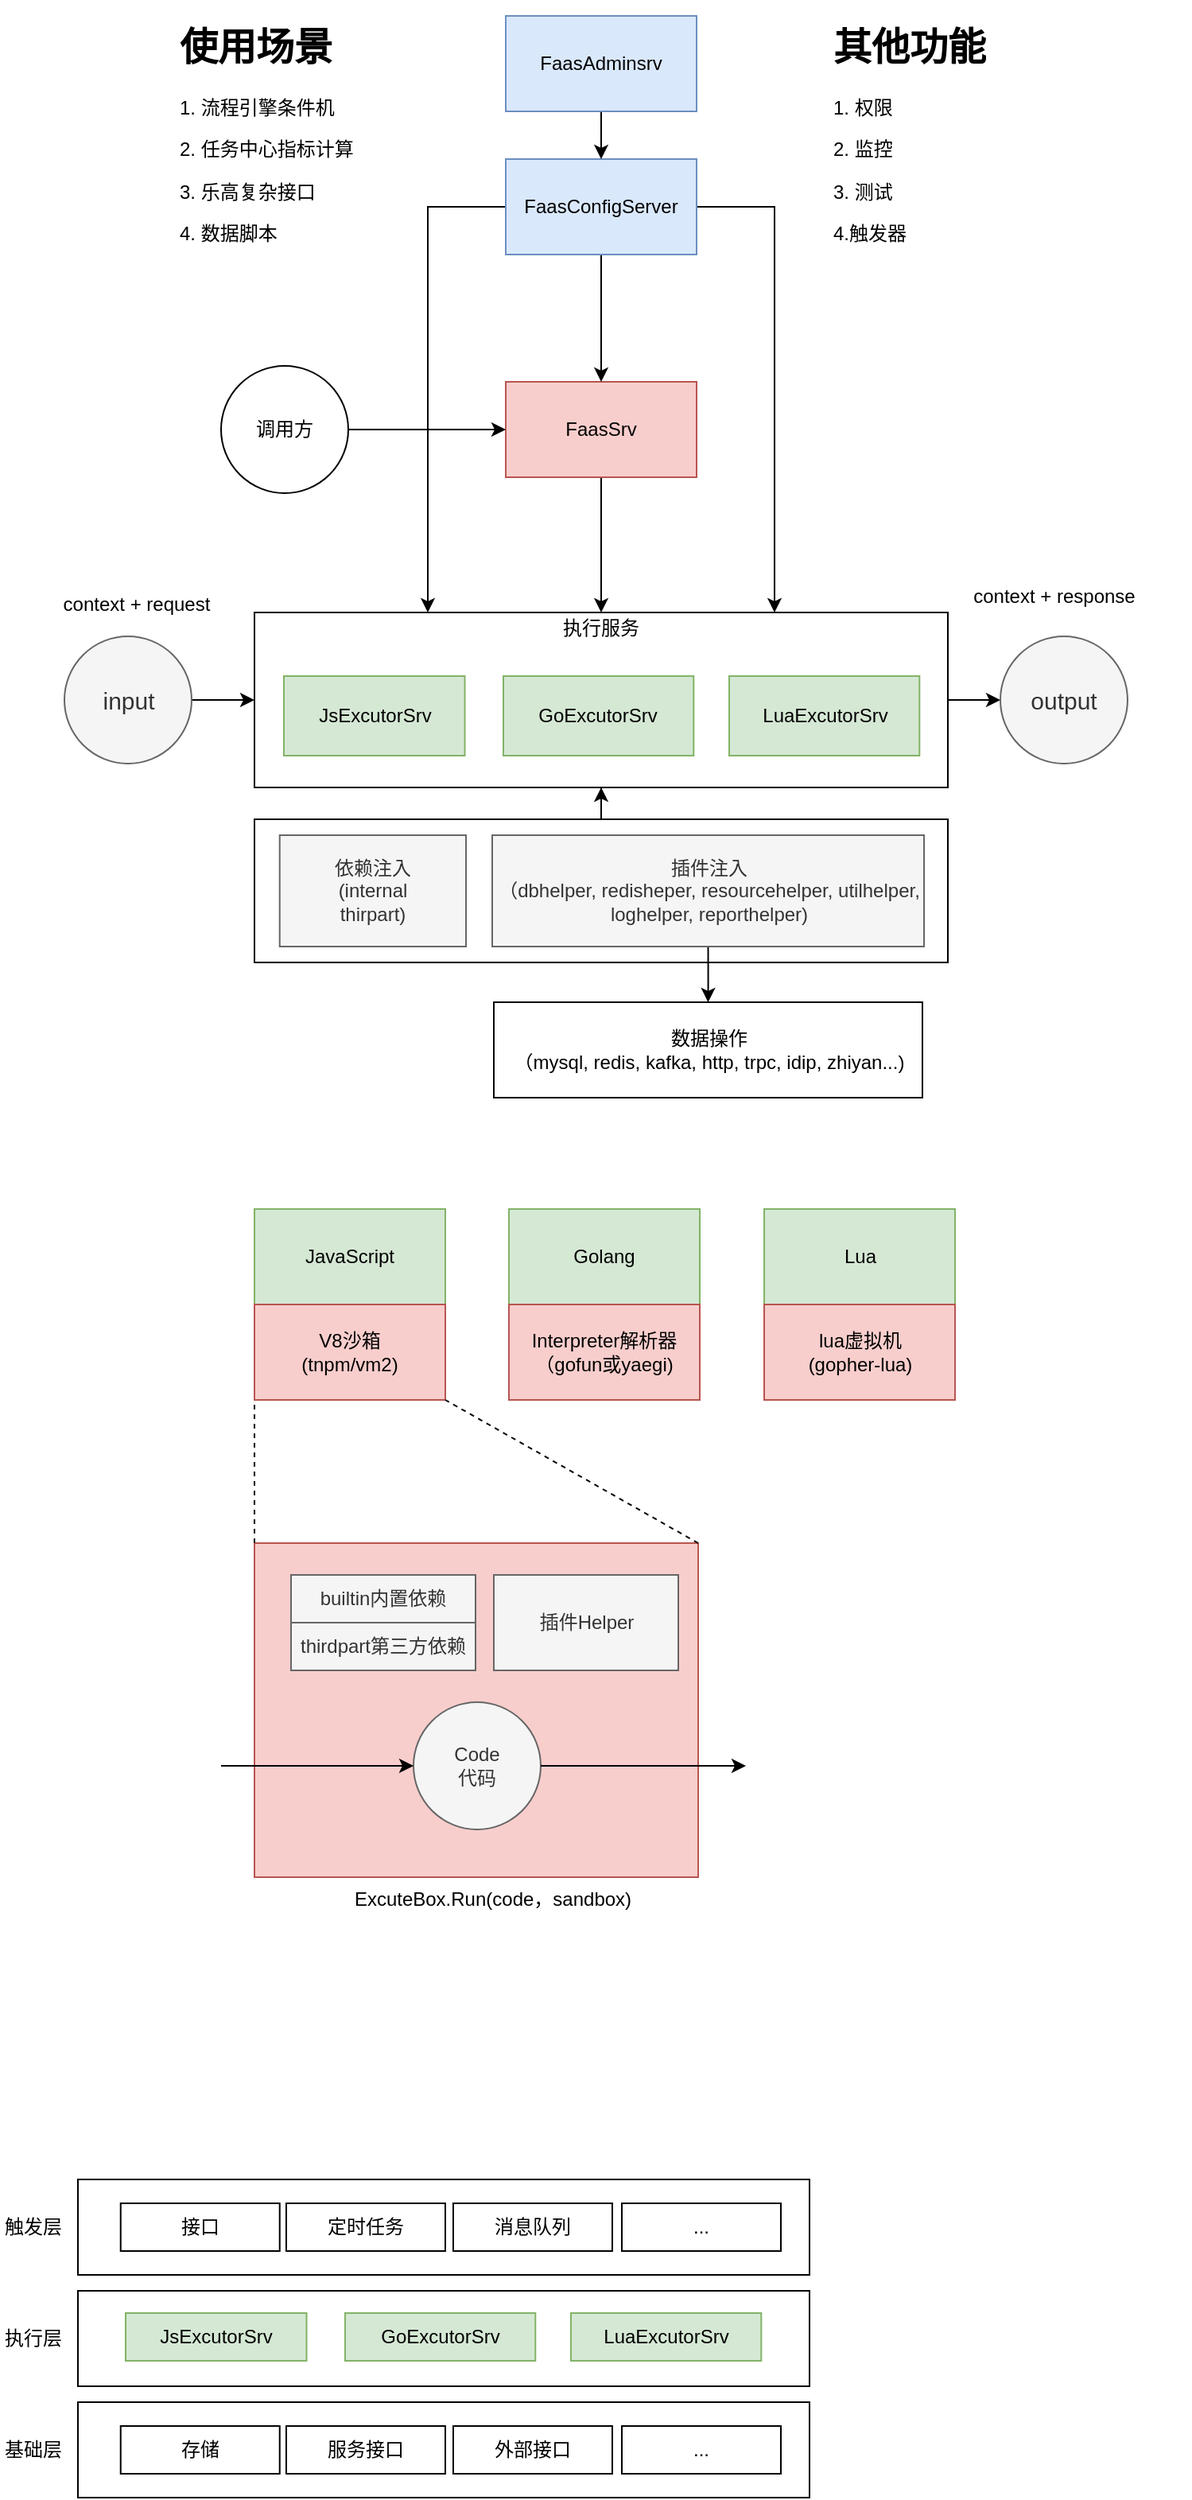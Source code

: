 <mxfile version="14.4.8" type="github">
  <diagram id="OLWQJMdd0GZBQvJl7Ah5" name="第 1 页">
    <mxGraphModel dx="946" dy="646" grid="1" gridSize="10" guides="1" tooltips="1" connect="1" arrows="1" fold="1" page="1" pageScale="1" pageWidth="827" pageHeight="1169" math="0" shadow="0">
      <root>
        <mxCell id="0" />
        <mxCell id="1" parent="0" />
        <mxCell id="CMRHBEQEcgiSeav-4flf-11" style="edgeStyle=orthogonalEdgeStyle;rounded=0;orthogonalLoop=1;jettySize=auto;html=1;exitX=1;exitY=0.5;exitDx=0;exitDy=0;" parent="1" source="CMRHBEQEcgiSeav-4flf-7" target="UxoHD04tg5Q-O8OyDqUi-3" edge="1">
          <mxGeometry relative="1" as="geometry" />
        </mxCell>
        <mxCell id="CMRHBEQEcgiSeav-4flf-7" value="" style="rounded=0;whiteSpace=wrap;html=1;" parent="1" vertex="1">
          <mxGeometry x="391" y="935" width="436" height="110" as="geometry" />
        </mxCell>
        <mxCell id="CMRHBEQEcgiSeav-4flf-8" style="edgeStyle=orthogonalEdgeStyle;rounded=0;orthogonalLoop=1;jettySize=auto;html=1;exitX=0.5;exitY=0;exitDx=0;exitDy=0;" parent="1" source="CMRHBEQEcgiSeav-4flf-6" target="CMRHBEQEcgiSeav-4flf-7" edge="1">
          <mxGeometry relative="1" as="geometry" />
        </mxCell>
        <mxCell id="CMRHBEQEcgiSeav-4flf-6" value="" style="rounded=0;whiteSpace=wrap;html=1;" parent="1" vertex="1">
          <mxGeometry x="391" y="1065" width="436" height="90" as="geometry" />
        </mxCell>
        <mxCell id="CMRHBEQEcgiSeav-4flf-10" style="edgeStyle=orthogonalEdgeStyle;rounded=0;orthogonalLoop=1;jettySize=auto;html=1;exitX=1;exitY=0.5;exitDx=0;exitDy=0;" parent="1" source="UxoHD04tg5Q-O8OyDqUi-2" target="CMRHBEQEcgiSeav-4flf-7" edge="1">
          <mxGeometry relative="1" as="geometry" />
        </mxCell>
        <mxCell id="UxoHD04tg5Q-O8OyDqUi-2" value="input" style="ellipse;whiteSpace=wrap;html=1;aspect=fixed;fontSize=15;fillColor=#f5f5f5;strokeColor=#666666;fontColor=#333333;" parent="1" vertex="1">
          <mxGeometry x="271.5" y="950" width="80" height="80" as="geometry" />
        </mxCell>
        <mxCell id="UxoHD04tg5Q-O8OyDqUi-3" value="output" style="ellipse;whiteSpace=wrap;html=1;aspect=fixed;fontSize=15;fillColor=#f5f5f5;strokeColor=#666666;fontColor=#333333;" parent="1" vertex="1">
          <mxGeometry x="860" y="950" width="80" height="80" as="geometry" />
        </mxCell>
        <mxCell id="UxoHD04tg5Q-O8OyDqUi-17" value="context + request" style="text;html=1;strokeColor=none;fillColor=none;align=center;verticalAlign=middle;whiteSpace=wrap;rounded=0;fontSize=12;" parent="1" vertex="1">
          <mxGeometry x="231.5" y="920" width="170" height="20" as="geometry" />
        </mxCell>
        <mxCell id="UxoHD04tg5Q-O8OyDqUi-18" value="context + response" style="text;html=1;strokeColor=none;fillColor=none;align=center;verticalAlign=middle;whiteSpace=wrap;rounded=0;fontSize=12;" parent="1" vertex="1">
          <mxGeometry x="809.15" y="915" width="170" height="20" as="geometry" />
        </mxCell>
        <mxCell id="CMRHBEQEcgiSeav-4flf-12" style="edgeStyle=orthogonalEdgeStyle;rounded=0;orthogonalLoop=1;jettySize=auto;html=1;exitX=0.5;exitY=1;exitDx=0;exitDy=0;entryX=0.5;entryY=0;entryDx=0;entryDy=0;" parent="1" source="UxoHD04tg5Q-O8OyDqUi-20" target="CMRHBEQEcgiSeav-4flf-9" edge="1">
          <mxGeometry relative="1" as="geometry" />
        </mxCell>
        <mxCell id="UxoHD04tg5Q-O8OyDqUi-20" value="FaasSrv" style="rounded=0;whiteSpace=wrap;html=1;fontSize=12;fillColor=#f8cecc;strokeColor=#b85450;" parent="1" vertex="1">
          <mxGeometry x="549" y="790" width="120" height="60" as="geometry" />
        </mxCell>
        <mxCell id="CMRHBEQEcgiSeav-4flf-15" style="edgeStyle=orthogonalEdgeStyle;rounded=0;orthogonalLoop=1;jettySize=auto;html=1;exitX=0.5;exitY=1;exitDx=0;exitDy=0;" parent="1" source="UxoHD04tg5Q-O8OyDqUi-21" target="UxoHD04tg5Q-O8OyDqUi-20" edge="1">
          <mxGeometry relative="1" as="geometry" />
        </mxCell>
        <mxCell id="CMRHBEQEcgiSeav-4flf-16" style="edgeStyle=orthogonalEdgeStyle;rounded=0;orthogonalLoop=1;jettySize=auto;html=1;exitX=1;exitY=0.5;exitDx=0;exitDy=0;entryX=0.75;entryY=0;entryDx=0;entryDy=0;" parent="1" source="UxoHD04tg5Q-O8OyDqUi-21" target="CMRHBEQEcgiSeav-4flf-7" edge="1">
          <mxGeometry relative="1" as="geometry" />
        </mxCell>
        <mxCell id="CMRHBEQEcgiSeav-4flf-17" style="edgeStyle=orthogonalEdgeStyle;rounded=0;orthogonalLoop=1;jettySize=auto;html=1;exitX=0;exitY=0.5;exitDx=0;exitDy=0;entryX=0.25;entryY=0;entryDx=0;entryDy=0;" parent="1" source="UxoHD04tg5Q-O8OyDqUi-21" target="CMRHBEQEcgiSeav-4flf-7" edge="1">
          <mxGeometry relative="1" as="geometry">
            <Array as="points">
              <mxPoint x="500" y="680" />
            </Array>
          </mxGeometry>
        </mxCell>
        <mxCell id="UxoHD04tg5Q-O8OyDqUi-21" value="FaasConfigServer" style="rounded=0;whiteSpace=wrap;html=1;fontSize=12;fillColor=#dae8fc;strokeColor=#6c8ebf;" parent="1" vertex="1">
          <mxGeometry x="549" y="650" width="120" height="60" as="geometry" />
        </mxCell>
        <mxCell id="CMRHBEQEcgiSeav-4flf-3" value="依赖注入&lt;br&gt;(internal&lt;br&gt;thirpart)" style="rounded=0;whiteSpace=wrap;html=1;fontSize=12;fillColor=#f5f5f5;strokeColor=#666666;fontColor=#333333;" parent="1" vertex="1">
          <mxGeometry x="406.87" y="1075" width="117.13" height="70" as="geometry" />
        </mxCell>
        <mxCell id="CMRHBEQEcgiSeav-4flf-23" style="edgeStyle=orthogonalEdgeStyle;rounded=0;orthogonalLoop=1;jettySize=auto;html=1;exitX=0.5;exitY=1;exitDx=0;exitDy=0;" parent="1" source="CMRHBEQEcgiSeav-4flf-4" target="CMRHBEQEcgiSeav-4flf-22" edge="1">
          <mxGeometry relative="1" as="geometry" />
        </mxCell>
        <mxCell id="CMRHBEQEcgiSeav-4flf-4" value="插件注入&lt;br&gt;（dbhelper, redisheper, resourcehelper, utilhelper, loghelper, reporthelper)" style="rounded=0;whiteSpace=wrap;html=1;fontSize=12;fillColor=#f5f5f5;strokeColor=#666666;fontColor=#333333;" parent="1" vertex="1">
          <mxGeometry x="540.5" y="1075" width="271.5" height="70" as="geometry" />
        </mxCell>
        <mxCell id="UxoHD04tg5Q-O8OyDqUi-5" value="JsExcutorSrv" style="rounded=0;whiteSpace=wrap;html=1;fillColor=#d5e8d4;strokeColor=#82b366;" parent="1" vertex="1">
          <mxGeometry x="409.5" y="975" width="113.763" height="50" as="geometry" />
        </mxCell>
        <mxCell id="CMRHBEQEcgiSeav-4flf-1" value="GoExcutorSrv" style="rounded=0;whiteSpace=wrap;html=1;fillColor=#d5e8d4;strokeColor=#82b366;" parent="1" vertex="1">
          <mxGeometry x="547.498" y="975" width="119.648" height="50" as="geometry" />
        </mxCell>
        <mxCell id="CMRHBEQEcgiSeav-4flf-2" value="LuaExcutorSrv" style="rounded=0;whiteSpace=wrap;html=1;fillColor=#d5e8d4;strokeColor=#82b366;" parent="1" vertex="1">
          <mxGeometry x="689.502" y="975" width="119.648" height="50" as="geometry" />
        </mxCell>
        <mxCell id="CMRHBEQEcgiSeav-4flf-9" value="执行服务" style="text;html=1;strokeColor=none;fillColor=none;align=center;verticalAlign=middle;whiteSpace=wrap;rounded=0;" parent="1" vertex="1">
          <mxGeometry x="584" y="935" width="50" height="20" as="geometry" />
        </mxCell>
        <mxCell id="CMRHBEQEcgiSeav-4flf-19" style="edgeStyle=orthogonalEdgeStyle;rounded=0;orthogonalLoop=1;jettySize=auto;html=1;exitX=0.5;exitY=1;exitDx=0;exitDy=0;" parent="1" source="CMRHBEQEcgiSeav-4flf-18" target="UxoHD04tg5Q-O8OyDqUi-21" edge="1">
          <mxGeometry relative="1" as="geometry" />
        </mxCell>
        <mxCell id="CMRHBEQEcgiSeav-4flf-18" value="FaasAdminsrv" style="rounded=0;whiteSpace=wrap;html=1;fontSize=12;fillColor=#dae8fc;strokeColor=#6c8ebf;" parent="1" vertex="1">
          <mxGeometry x="549" y="560" width="120" height="60" as="geometry" />
        </mxCell>
        <mxCell id="CMRHBEQEcgiSeav-4flf-21" style="edgeStyle=orthogonalEdgeStyle;rounded=0;orthogonalLoop=1;jettySize=auto;html=1;exitX=1;exitY=0.5;exitDx=0;exitDy=0;" parent="1" source="CMRHBEQEcgiSeav-4flf-20" target="UxoHD04tg5Q-O8OyDqUi-20" edge="1">
          <mxGeometry relative="1" as="geometry" />
        </mxCell>
        <mxCell id="CMRHBEQEcgiSeav-4flf-20" value="调用方" style="ellipse;whiteSpace=wrap;html=1;aspect=fixed;" parent="1" vertex="1">
          <mxGeometry x="370" y="780" width="80" height="80" as="geometry" />
        </mxCell>
        <mxCell id="CMRHBEQEcgiSeav-4flf-22" value="数据操作&lt;br&gt;（mysql, redis, kafka, http, trpc, idip, zhiyan...)" style="rounded=0;whiteSpace=wrap;html=1;" parent="1" vertex="1">
          <mxGeometry x="541.5" y="1180" width="269.5" height="60" as="geometry" />
        </mxCell>
        <mxCell id="pfZ5TkLtPLS2MDY2k81m-2" value="JavaScript" style="rounded=0;whiteSpace=wrap;html=1;fillColor=#d5e8d4;strokeColor=#82b366;" parent="1" vertex="1">
          <mxGeometry x="391" y="1310" width="120" height="60" as="geometry" />
        </mxCell>
        <mxCell id="pfZ5TkLtPLS2MDY2k81m-4" value="Golang" style="rounded=0;whiteSpace=wrap;html=1;fillColor=#d5e8d4;strokeColor=#82b366;" parent="1" vertex="1">
          <mxGeometry x="551" y="1310" width="120" height="60" as="geometry" />
        </mxCell>
        <mxCell id="pfZ5TkLtPLS2MDY2k81m-6" value="Lua" style="rounded=0;whiteSpace=wrap;html=1;fillColor=#d5e8d4;strokeColor=#82b366;" parent="1" vertex="1">
          <mxGeometry x="711.5" y="1310" width="120" height="60" as="geometry" />
        </mxCell>
        <mxCell id="pfZ5TkLtPLS2MDY2k81m-7" value="" style="group" parent="1" vertex="1" connectable="0">
          <mxGeometry x="391" y="1370" width="440.5" height="60" as="geometry" />
        </mxCell>
        <mxCell id="pfZ5TkLtPLS2MDY2k81m-1" value="V8沙箱&lt;br&gt;(tnpm/vm2)" style="rounded=0;whiteSpace=wrap;html=1;fillColor=#f8cecc;strokeColor=#b85450;" parent="pfZ5TkLtPLS2MDY2k81m-7" vertex="1">
          <mxGeometry width="120" height="60" as="geometry" />
        </mxCell>
        <mxCell id="pfZ5TkLtPLS2MDY2k81m-3" value="Interpreter解析器&lt;br&gt;（gofun或yaegi)" style="rounded=0;whiteSpace=wrap;html=1;fillColor=#f8cecc;strokeColor=#b85450;" parent="pfZ5TkLtPLS2MDY2k81m-7" vertex="1">
          <mxGeometry x="160" width="120" height="60" as="geometry" />
        </mxCell>
        <mxCell id="pfZ5TkLtPLS2MDY2k81m-5" value="lua虚拟机&lt;br&gt;(gopher-lua)" style="rounded=0;whiteSpace=wrap;html=1;fillColor=#f8cecc;strokeColor=#b85450;" parent="pfZ5TkLtPLS2MDY2k81m-7" vertex="1">
          <mxGeometry x="320.5" width="120" height="60" as="geometry" />
        </mxCell>
        <mxCell id="pfZ5TkLtPLS2MDY2k81m-9" value="&lt;h1&gt;其他功能&lt;/h1&gt;&lt;p&gt;1. 权限&lt;/p&gt;&lt;p&gt;2. 监控&lt;/p&gt;&lt;p&gt;3. 测试&lt;/p&gt;&lt;p&gt;4.触发器&lt;/p&gt;" style="text;html=1;strokeColor=none;fillColor=none;spacing=5;spacingTop=-20;whiteSpace=wrap;overflow=hidden;rounded=0;" parent="1" vertex="1">
          <mxGeometry x="750" y="560" width="190" height="150" as="geometry" />
        </mxCell>
        <mxCell id="pfZ5TkLtPLS2MDY2k81m-10" value="&lt;h1&gt;使用场景&lt;/h1&gt;&lt;p&gt;1. 流程引擎条件机&lt;/p&gt;&lt;p&gt;2. 任务中心指标计算&lt;/p&gt;&lt;p&gt;3. 乐高复杂接口&lt;/p&gt;&lt;p&gt;4. 数据脚本&lt;/p&gt;" style="text;html=1;strokeColor=none;fillColor=none;spacing=5;spacingTop=-20;whiteSpace=wrap;overflow=hidden;rounded=0;" parent="1" vertex="1">
          <mxGeometry x="339" y="560" width="149" height="150" as="geometry" />
        </mxCell>
        <mxCell id="pfZ5TkLtPLS2MDY2k81m-12" value="" style="rounded=0;whiteSpace=wrap;html=1;fillColor=#f8cecc;strokeColor=#b85450;" parent="1" vertex="1">
          <mxGeometry x="391" y="1520" width="279" height="210" as="geometry" />
        </mxCell>
        <mxCell id="pfZ5TkLtPLS2MDY2k81m-14" value="ExcuteBox.Run(code，sandbox)" style="text;html=1;strokeColor=none;fillColor=none;align=center;verticalAlign=middle;whiteSpace=wrap;rounded=0;" parent="1" vertex="1">
          <mxGeometry x="450" y="1734" width="182" height="20" as="geometry" />
        </mxCell>
        <mxCell id="pfZ5TkLtPLS2MDY2k81m-15" value="builtin内置依赖" style="rounded=0;whiteSpace=wrap;html=1;fillColor=#f5f5f5;strokeColor=#666666;fontColor=#333333;" parent="1" vertex="1">
          <mxGeometry x="414" y="1540" width="116" height="30" as="geometry" />
        </mxCell>
        <mxCell id="pfZ5TkLtPLS2MDY2k81m-18" value="thirdpart第三方依赖" style="rounded=0;whiteSpace=wrap;html=1;fillColor=#f5f5f5;strokeColor=#666666;fontColor=#333333;" parent="1" vertex="1">
          <mxGeometry x="414" y="1570" width="116" height="30" as="geometry" />
        </mxCell>
        <mxCell id="pfZ5TkLtPLS2MDY2k81m-19" value="插件Helper" style="rounded=0;whiteSpace=wrap;html=1;fillColor=#f5f5f5;strokeColor=#666666;fontColor=#333333;" parent="1" vertex="1">
          <mxGeometry x="541.5" y="1540" width="116" height="60" as="geometry" />
        </mxCell>
        <mxCell id="pfZ5TkLtPLS2MDY2k81m-20" value="Code&lt;br&gt;代码" style="ellipse;whiteSpace=wrap;html=1;aspect=fixed;fillColor=#f5f5f5;strokeColor=#666666;fontColor=#333333;" parent="1" vertex="1">
          <mxGeometry x="491" y="1620" width="80" height="80" as="geometry" />
        </mxCell>
        <mxCell id="pfZ5TkLtPLS2MDY2k81m-21" value="" style="endArrow=classic;html=1;entryX=0;entryY=0.5;entryDx=0;entryDy=0;" parent="1" target="pfZ5TkLtPLS2MDY2k81m-20" edge="1">
          <mxGeometry width="50" height="50" relative="1" as="geometry">
            <mxPoint x="370" y="1660" as="sourcePoint" />
            <mxPoint x="370" y="1650" as="targetPoint" />
          </mxGeometry>
        </mxCell>
        <mxCell id="pfZ5TkLtPLS2MDY2k81m-22" value="" style="endArrow=classic;html=1;exitX=1;exitY=0.5;exitDx=0;exitDy=0;" parent="1" source="pfZ5TkLtPLS2MDY2k81m-20" edge="1">
          <mxGeometry width="50" height="50" relative="1" as="geometry">
            <mxPoint x="680" y="1690" as="sourcePoint" />
            <mxPoint x="700" y="1660" as="targetPoint" />
          </mxGeometry>
        </mxCell>
        <mxCell id="pfZ5TkLtPLS2MDY2k81m-25" value="" style="endArrow=none;dashed=1;html=1;entryX=0;entryY=1;entryDx=0;entryDy=0;exitX=0;exitY=0;exitDx=0;exitDy=0;" parent="1" source="pfZ5TkLtPLS2MDY2k81m-12" target="pfZ5TkLtPLS2MDY2k81m-1" edge="1">
          <mxGeometry width="50" height="50" relative="1" as="geometry">
            <mxPoint x="330" y="1510" as="sourcePoint" />
            <mxPoint x="380" y="1460" as="targetPoint" />
          </mxGeometry>
        </mxCell>
        <mxCell id="pfZ5TkLtPLS2MDY2k81m-26" value="" style="endArrow=none;dashed=1;html=1;entryX=1;entryY=1;entryDx=0;entryDy=0;exitX=1;exitY=0;exitDx=0;exitDy=0;" parent="1" source="pfZ5TkLtPLS2MDY2k81m-12" target="pfZ5TkLtPLS2MDY2k81m-1" edge="1">
          <mxGeometry width="50" height="50" relative="1" as="geometry">
            <mxPoint x="300" y="1530" as="sourcePoint" />
            <mxPoint x="350" y="1480" as="targetPoint" />
          </mxGeometry>
        </mxCell>
        <mxCell id="IqT8eU0gc5ELSn8c8THs-1" value="" style="rounded=0;whiteSpace=wrap;html=1;" vertex="1" parent="1">
          <mxGeometry x="280" y="1920" width="460" height="60" as="geometry" />
        </mxCell>
        <mxCell id="IqT8eU0gc5ELSn8c8THs-2" value="" style="rounded=0;whiteSpace=wrap;html=1;" vertex="1" parent="1">
          <mxGeometry x="280" y="1990" width="460" height="60" as="geometry" />
        </mxCell>
        <mxCell id="IqT8eU0gc5ELSn8c8THs-3" value="" style="rounded=0;whiteSpace=wrap;html=1;" vertex="1" parent="1">
          <mxGeometry x="280" y="2060" width="460" height="60" as="geometry" />
        </mxCell>
        <mxCell id="IqT8eU0gc5ELSn8c8THs-4" value="触发层" style="text;html=1;strokeColor=none;fillColor=none;align=center;verticalAlign=middle;whiteSpace=wrap;rounded=0;" vertex="1" parent="1">
          <mxGeometry x="232" y="1940" width="40" height="20" as="geometry" />
        </mxCell>
        <mxCell id="IqT8eU0gc5ELSn8c8THs-5" value="执行层" style="text;html=1;strokeColor=none;fillColor=none;align=center;verticalAlign=middle;whiteSpace=wrap;rounded=0;" vertex="1" parent="1">
          <mxGeometry x="232" y="2010" width="40" height="20" as="geometry" />
        </mxCell>
        <mxCell id="IqT8eU0gc5ELSn8c8THs-6" value="基础层" style="text;html=1;strokeColor=none;fillColor=none;align=center;verticalAlign=middle;whiteSpace=wrap;rounded=0;" vertex="1" parent="1">
          <mxGeometry x="232" y="2080" width="40" height="20" as="geometry" />
        </mxCell>
        <mxCell id="IqT8eU0gc5ELSn8c8THs-7" value="接口" style="rounded=0;whiteSpace=wrap;html=1;" vertex="1" parent="1">
          <mxGeometry x="306.87" y="1935" width="100" height="30" as="geometry" />
        </mxCell>
        <mxCell id="IqT8eU0gc5ELSn8c8THs-8" value="定时任务" style="rounded=0;whiteSpace=wrap;html=1;" vertex="1" parent="1">
          <mxGeometry x="411" y="1935" width="100" height="30" as="geometry" />
        </mxCell>
        <mxCell id="IqT8eU0gc5ELSn8c8THs-9" value="消息队列" style="rounded=0;whiteSpace=wrap;html=1;" vertex="1" parent="1">
          <mxGeometry x="516" y="1935" width="100" height="30" as="geometry" />
        </mxCell>
        <mxCell id="IqT8eU0gc5ELSn8c8THs-10" value="..." style="rounded=0;whiteSpace=wrap;html=1;" vertex="1" parent="1">
          <mxGeometry x="622" y="1935" width="100" height="30" as="geometry" />
        </mxCell>
        <mxCell id="IqT8eU0gc5ELSn8c8THs-15" value="" style="group" vertex="1" connectable="0" parent="1">
          <mxGeometry x="310" y="2004" width="399.65" height="30" as="geometry" />
        </mxCell>
        <mxCell id="IqT8eU0gc5ELSn8c8THs-12" value="JsExcutorSrv" style="rounded=0;whiteSpace=wrap;html=1;fillColor=#d5e8d4;strokeColor=#82b366;" vertex="1" parent="IqT8eU0gc5ELSn8c8THs-15">
          <mxGeometry width="113.763" height="30" as="geometry" />
        </mxCell>
        <mxCell id="IqT8eU0gc5ELSn8c8THs-13" value="GoExcutorSrv" style="rounded=0;whiteSpace=wrap;html=1;fillColor=#d5e8d4;strokeColor=#82b366;" vertex="1" parent="IqT8eU0gc5ELSn8c8THs-15">
          <mxGeometry x="137.998" width="119.648" height="30" as="geometry" />
        </mxCell>
        <mxCell id="IqT8eU0gc5ELSn8c8THs-14" value="LuaExcutorSrv" style="rounded=0;whiteSpace=wrap;html=1;fillColor=#d5e8d4;strokeColor=#82b366;" vertex="1" parent="IqT8eU0gc5ELSn8c8THs-15">
          <mxGeometry x="280.002" width="119.648" height="30" as="geometry" />
        </mxCell>
        <mxCell id="IqT8eU0gc5ELSn8c8THs-17" value="存储" style="rounded=0;whiteSpace=wrap;html=1;" vertex="1" parent="1">
          <mxGeometry x="306.87" y="2075" width="100" height="30" as="geometry" />
        </mxCell>
        <mxCell id="IqT8eU0gc5ELSn8c8THs-18" value="服务接口" style="rounded=0;whiteSpace=wrap;html=1;" vertex="1" parent="1">
          <mxGeometry x="411" y="2075" width="100" height="30" as="geometry" />
        </mxCell>
        <mxCell id="IqT8eU0gc5ELSn8c8THs-19" value="外部接口" style="rounded=0;whiteSpace=wrap;html=1;" vertex="1" parent="1">
          <mxGeometry x="516" y="2075" width="100" height="30" as="geometry" />
        </mxCell>
        <mxCell id="IqT8eU0gc5ELSn8c8THs-20" value="..." style="rounded=0;whiteSpace=wrap;html=1;" vertex="1" parent="1">
          <mxGeometry x="622" y="2075" width="100" height="30" as="geometry" />
        </mxCell>
      </root>
    </mxGraphModel>
  </diagram>
</mxfile>
